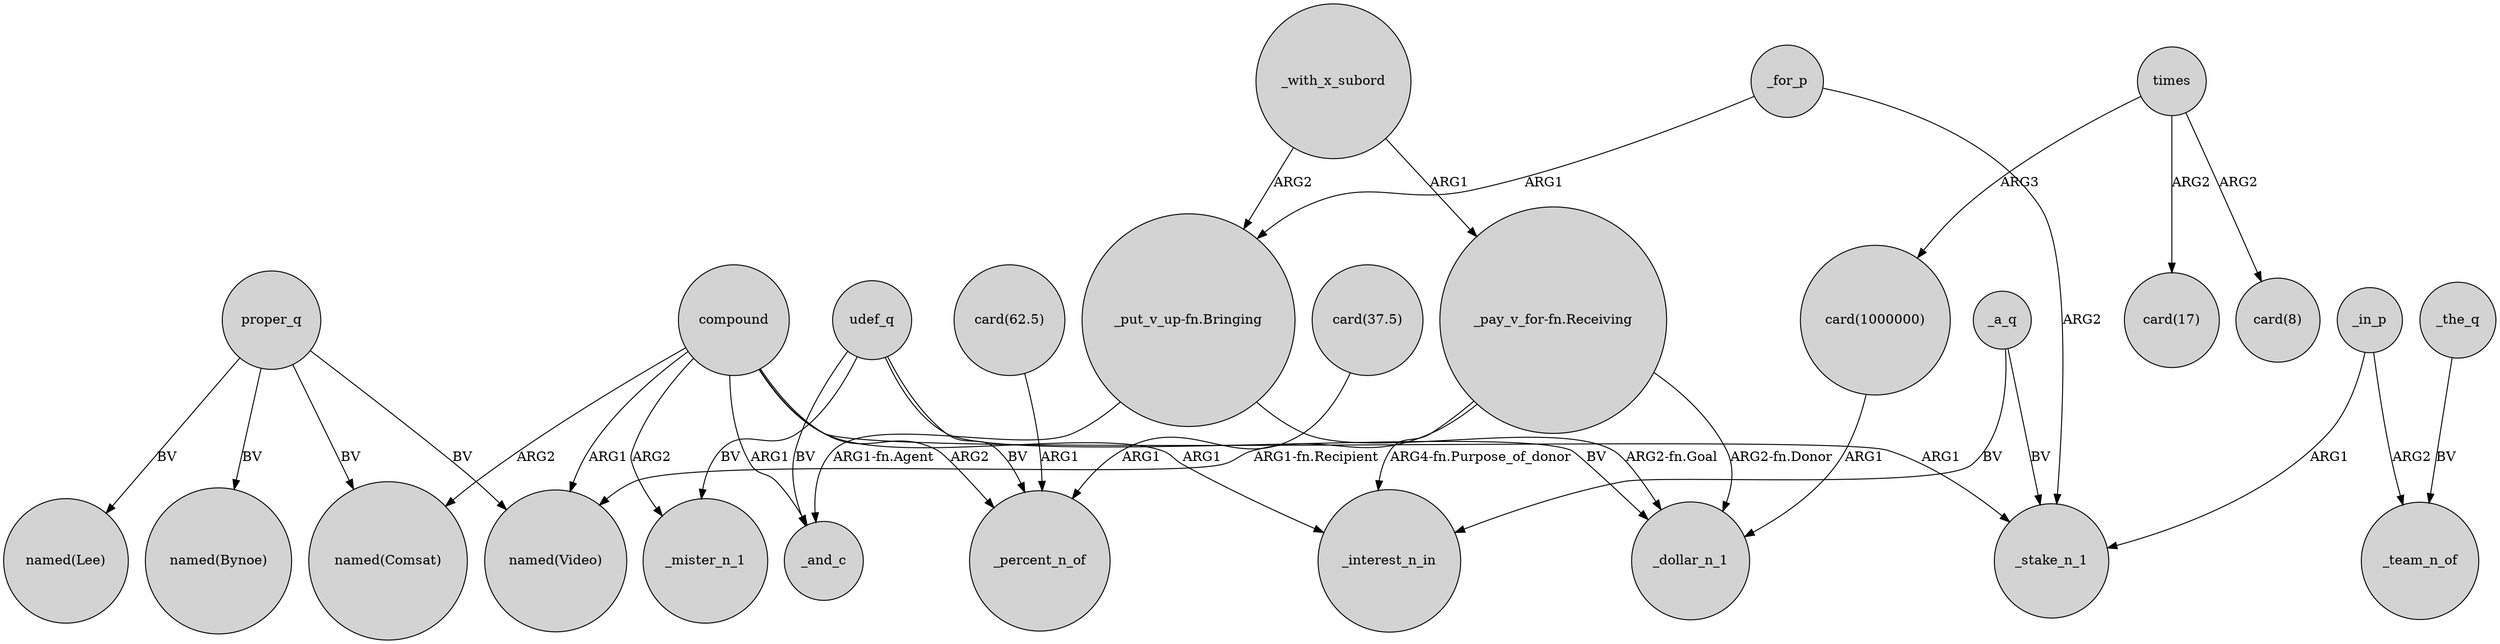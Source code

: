 digraph {
	node [shape=circle style=filled]
	proper_q -> "named(Bynoe)" [label=BV]
	compound -> _and_c [label=ARG1]
	compound -> _mister_n_1 [label=ARG2]
	"_pay_v_for-fn.Receiving" -> _interest_n_in [label="ARG4-fn.Purpose_of_donor"]
	proper_q -> "named(Comsat)" [label=BV]
	compound -> _interest_n_in [label=ARG1]
	times -> "card(1000000)" [label=ARG3]
	"card(62.5)" -> _percent_n_of [label=ARG1]
	_a_q -> _interest_n_in [label=BV]
	udef_q -> _and_c [label=BV]
	udef_q -> _mister_n_1 [label=BV]
	"_pay_v_for-fn.Receiving" -> _dollar_n_1 [label="ARG2-fn.Donor"]
	compound -> "named(Video)" [label=ARG1]
	times -> "card(17)" [label=ARG2]
	compound -> "named(Comsat)" [label=ARG2]
	udef_q -> _percent_n_of [label=BV]
	compound -> _stake_n_1 [label=ARG1]
	compound -> _percent_n_of [label=ARG2]
	_in_p -> _team_n_of [label=ARG2]
	_with_x_subord -> "_put_v_up-fn.Bringing" [label=ARG2]
	proper_q -> "named(Lee)" [label=BV]
	_with_x_subord -> "_pay_v_for-fn.Receiving" [label=ARG1]
	udef_q -> _dollar_n_1 [label=BV]
	"card(1000000)" -> _dollar_n_1 [label=ARG1]
	proper_q -> "named(Video)" [label=BV]
	_the_q -> _team_n_of [label=BV]
	"_put_v_up-fn.Bringing" -> _and_c [label="ARG1-fn.Agent"]
	"_put_v_up-fn.Bringing" -> _dollar_n_1 [label="ARG2-fn.Goal"]
	"card(37.5)" -> _percent_n_of [label=ARG1]
	_for_p -> _stake_n_1 [label=ARG2]
	times -> "card(8)" [label=ARG2]
	_for_p -> "_put_v_up-fn.Bringing" [label=ARG1]
	_in_p -> _stake_n_1 [label=ARG1]
	"_pay_v_for-fn.Receiving" -> "named(Video)" [label="ARG1-fn.Recipient"]
	_a_q -> _stake_n_1 [label=BV]
}
